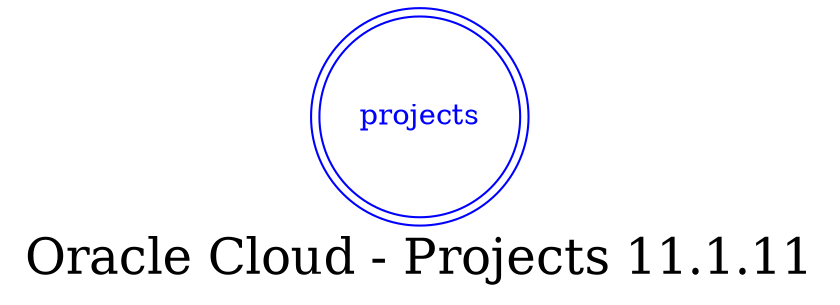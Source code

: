 digraph LexiconGraph {
graph[label="Oracle Cloud - Projects 11.1.11", fontsize=24]
splines=true
"projects" [color=blue, fontcolor=blue, shape=doublecircle]
}
